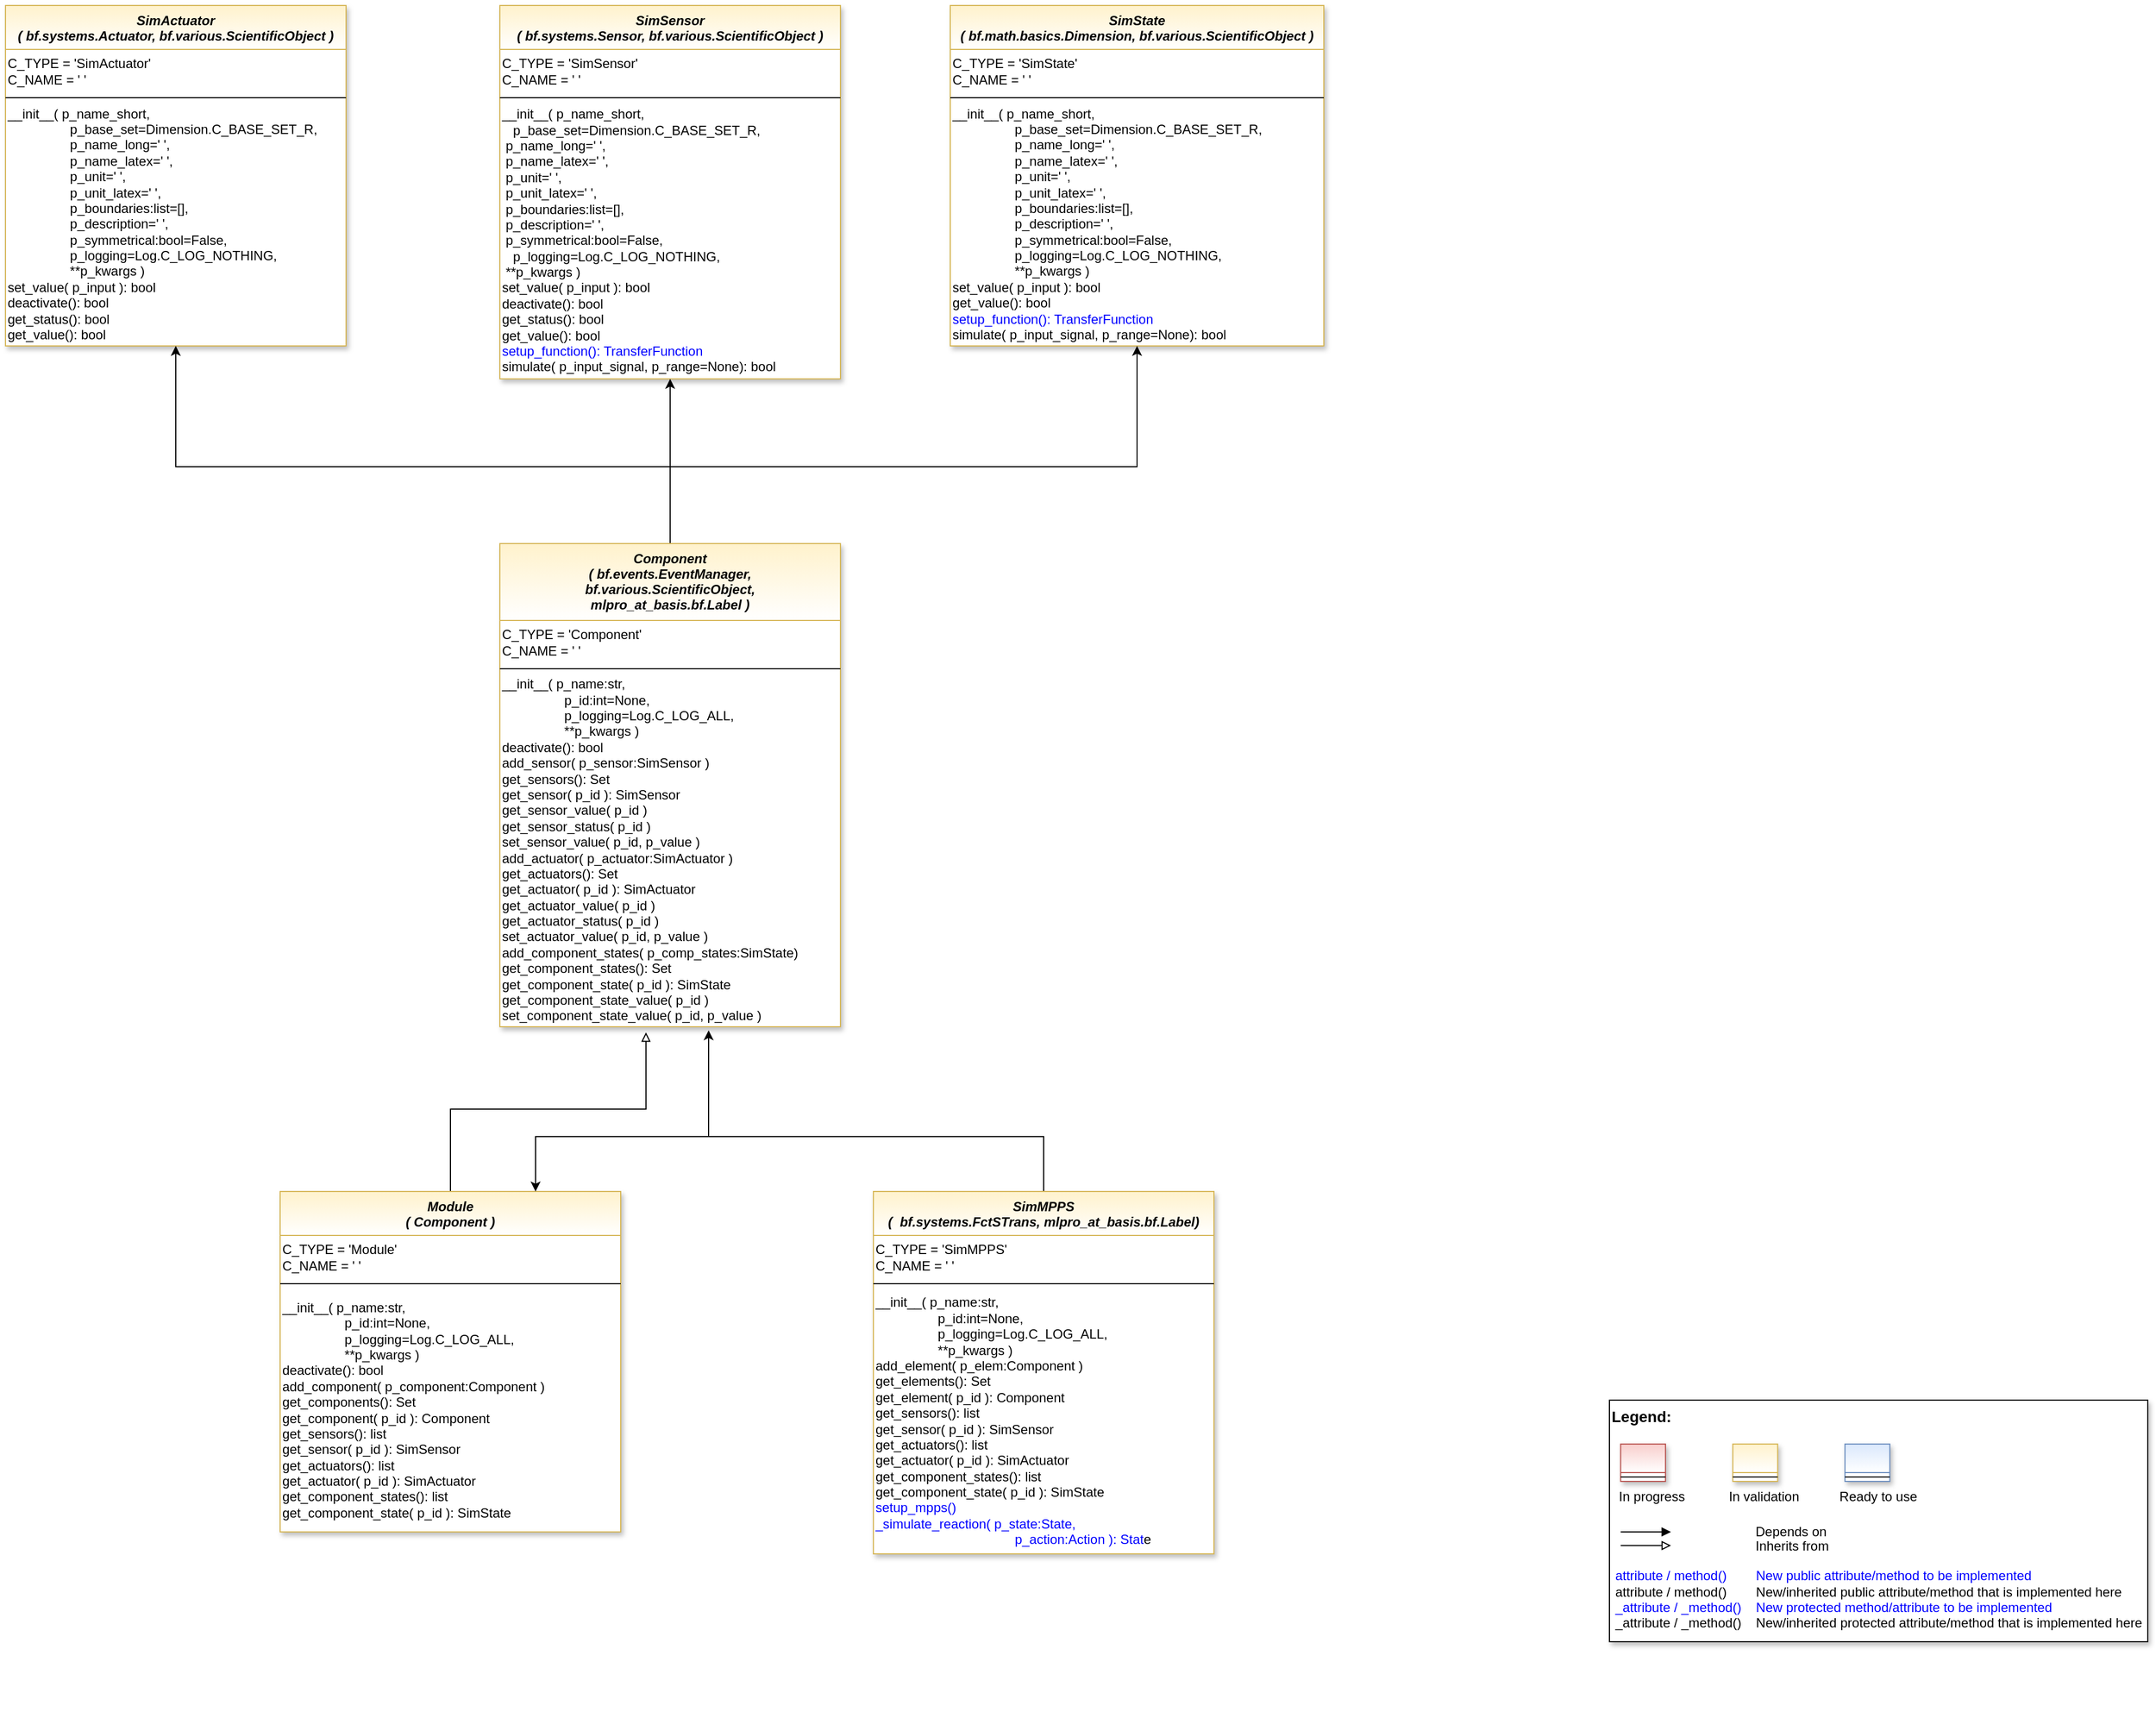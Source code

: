 <mxfile version="20.6.2" type="device"><diagram id="C5RBs43oDa-KdzZeNtuy" name="Page-1"><mxGraphModel dx="1422" dy="834" grid="1" gridSize="10" guides="1" tooltips="1" connect="1" arrows="1" fold="1" page="1" pageScale="1" pageWidth="2336" pageHeight="1654" math="0" shadow="0"><root><mxCell id="WIyWlLk6GJQsqaUBKTNV-0"/><mxCell id="WIyWlLk6GJQsqaUBKTNV-1" parent="WIyWlLk6GJQsqaUBKTNV-0"/><mxCell id="0DCWFAYMtEVJNfJJVhTo-0" value="" style="group" parent="WIyWlLk6GJQsqaUBKTNV-1" vertex="1" connectable="0"><mxGeometry x="1720" y="1350" width="490" height="220" as="geometry"/></mxCell><mxCell id="0DCWFAYMtEVJNfJJVhTo-1" value="&lt;font color=&quot;#000000&quot; size=&quot;1&quot;&gt;&lt;b style=&quot;font-size: 14px&quot;&gt;Legend:&lt;br&gt;&lt;/b&gt;&lt;/font&gt;&lt;br&gt;&lt;br&gt;&lt;br&gt;&lt;font color=&quot;#0000ff&quot; style=&quot;font-size: 6px&quot;&gt;&lt;br&gt;&lt;/font&gt;&lt;span style=&quot;color: rgb(0 , 0 , 0)&quot;&gt;&lt;font style=&quot;font-size: 4px&quot;&gt;&amp;nbsp; &amp;nbsp;&lt;/font&gt;&amp;nbsp;In progress&amp;nbsp; &amp;nbsp; &amp;nbsp; &amp;nbsp; &amp;nbsp; &amp;nbsp; In validation&amp;nbsp; &amp;nbsp; &amp;nbsp; &amp;nbsp; &amp;nbsp; &amp;nbsp;Ready to use&lt;/span&gt;&lt;font color=&quot;#000000&quot;&gt;&amp;nbsp;&lt;br&gt;&lt;/font&gt;&lt;font color=&quot;#0000ff&quot;&gt;&lt;br&gt;&lt;br&gt;&lt;br&gt;&lt;br&gt;&amp;nbsp;attribute / method()&amp;nbsp; &amp;nbsp; &amp;nbsp; &amp;nbsp; New public attribute/method to be implemented&lt;/font&gt;&lt;br&gt;&lt;font color=&quot;#000000&quot;&gt;&amp;nbsp;&lt;/font&gt;&lt;font color=&quot;#000000&quot;&gt;attribute / method()&lt;span&gt;&#9;&lt;/span&gt;&amp;nbsp; &amp;nbsp; &amp;nbsp; &amp;nbsp;New/inherited public attribute/method that is implemented here&lt;br&gt;&lt;/font&gt;&lt;font color=&quot;#0000ff&quot;&gt;&amp;nbsp;_attribute /&amp;nbsp;&lt;/font&gt;&lt;font color=&quot;#0000ff&quot;&gt;_method()&amp;nbsp; &amp;nbsp; New protected method/attribute to be implemented&lt;/font&gt;&lt;br&gt;&lt;font color=&quot;#000000&quot;&gt;&amp;nbsp;_attribute / _method()&amp;nbsp; &amp;nbsp; New/inherited protected attribute/method that is implemented here&lt;br&gt;&lt;/font&gt;&lt;font color=&quot;#000000&quot;&gt;&lt;br&gt;&lt;br&gt;&lt;br&gt;&lt;br&gt;&lt;br&gt;&lt;/font&gt;" style="text;html=1;align=left;verticalAlign=top;whiteSpace=wrap;rounded=0;fontColor=#006600;strokeColor=#000000;shadow=1;fillColor=#ffffff;" parent="0DCWFAYMtEVJNfJJVhTo-0" vertex="1"><mxGeometry width="490.0" height="220" as="geometry"/></mxCell><mxCell id="0DCWFAYMtEVJNfJJVhTo-2" value="Depends on" style="endArrow=block;html=1;labelPosition=right;verticalLabelPosition=middle;align=left;verticalAlign=middle;endFill=1;fontSize=12;" parent="0DCWFAYMtEVJNfJJVhTo-0" edge="1"><mxGeometry x="-1623.125" y="-2180" width="51.042" height="50" as="geometry"><mxPoint x="10.208" y="120.003" as="sourcePoint"/><mxPoint x="55.991" y="120.003" as="targetPoint"/><mxPoint x="98" as="offset"/><Array as="points"><mxPoint x="30.625" y="120"/></Array></mxGeometry></mxCell><mxCell id="0DCWFAYMtEVJNfJJVhTo-3" value="Inherits from" style="endArrow=block;html=1;labelPosition=right;verticalLabelPosition=middle;align=left;verticalAlign=middle;endFill=0;fontSize=12;" parent="0DCWFAYMtEVJNfJJVhTo-0" edge="1"><mxGeometry x="-1623.125" y="-2180" width="51.042" height="50" as="geometry"><mxPoint x="10.208" y="132.385" as="sourcePoint"/><mxPoint x="55.991" y="132.385" as="targetPoint"/><mxPoint x="98" y="1" as="offset"/></mxGeometry></mxCell><mxCell id="0DCWFAYMtEVJNfJJVhTo-4" value="" style="swimlane;fontStyle=3;align=center;verticalAlign=top;childLayout=stackLayout;horizontal=1;startSize=26;horizontalStack=0;resizeParent=1;resizeLast=0;collapsible=1;marginBottom=0;rounded=0;shadow=1;strokeWidth=1;fillColor=#f8cecc;strokeColor=#b85450;gradientColor=#ffffff;swimlaneFillColor=#ffffff;" parent="0DCWFAYMtEVJNfJJVhTo-0" vertex="1"><mxGeometry x="10.208" y="40" width="40.833" height="34" as="geometry"><mxRectangle x="230" y="140" width="160" height="26" as="alternateBounds"/></mxGeometry></mxCell><mxCell id="0DCWFAYMtEVJNfJJVhTo-5" value="" style="line;html=1;strokeWidth=1;align=left;verticalAlign=middle;spacingTop=-1;spacingLeft=3;spacingRight=3;rotatable=0;labelPosition=right;points=[];portConstraint=eastwest;" parent="0DCWFAYMtEVJNfJJVhTo-4" vertex="1"><mxGeometry y="26" width="40.833" height="8" as="geometry"/></mxCell><mxCell id="0DCWFAYMtEVJNfJJVhTo-6" value="" style="swimlane;fontStyle=3;align=center;verticalAlign=top;childLayout=stackLayout;horizontal=1;startSize=26;horizontalStack=0;resizeParent=1;resizeLast=0;collapsible=1;marginBottom=0;rounded=0;shadow=1;strokeWidth=1;fillColor=#fff2cc;strokeColor=#d6b656;gradientColor=#ffffff;swimlaneFillColor=#ffffff;" parent="0DCWFAYMtEVJNfJJVhTo-0" vertex="1"><mxGeometry x="112.292" y="40" width="40.833" height="34" as="geometry"><mxRectangle x="230" y="140" width="160" height="26" as="alternateBounds"/></mxGeometry></mxCell><mxCell id="0DCWFAYMtEVJNfJJVhTo-7" value="" style="line;html=1;strokeWidth=1;align=left;verticalAlign=middle;spacingTop=-1;spacingLeft=3;spacingRight=3;rotatable=0;labelPosition=right;points=[];portConstraint=eastwest;" parent="0DCWFAYMtEVJNfJJVhTo-6" vertex="1"><mxGeometry y="26" width="40.833" height="8" as="geometry"/></mxCell><mxCell id="0DCWFAYMtEVJNfJJVhTo-8" value="" style="swimlane;fontStyle=3;align=center;verticalAlign=top;childLayout=stackLayout;horizontal=1;startSize=26;horizontalStack=0;resizeParent=1;resizeLast=0;collapsible=1;marginBottom=0;rounded=0;shadow=1;strokeWidth=1;fillColor=#dae8fc;strokeColor=#6c8ebf;gradientColor=#ffffff;swimlaneFillColor=#ffffff;" parent="0DCWFAYMtEVJNfJJVhTo-0" vertex="1"><mxGeometry x="214.375" y="40" width="40.833" height="34" as="geometry"><mxRectangle x="230" y="140" width="160" height="26" as="alternateBounds"/></mxGeometry></mxCell><mxCell id="0DCWFAYMtEVJNfJJVhTo-9" value="" style="line;html=1;strokeWidth=1;align=left;verticalAlign=middle;spacingTop=-1;spacingLeft=3;spacingRight=3;rotatable=0;labelPosition=right;points=[];portConstraint=eastwest;" parent="0DCWFAYMtEVJNfJJVhTo-8" vertex="1"><mxGeometry y="26" width="40.833" height="8" as="geometry"/></mxCell><mxCell id="x-Rp9qp4rdqEKa-sH7-j-0" value="SimActuator&#10;( bf.systems.Actuator, bf.various.ScientificObject )" style="swimlane;fontStyle=3;align=center;verticalAlign=top;childLayout=stackLayout;horizontal=1;startSize=40;horizontalStack=0;resizeParent=1;resizeLast=0;collapsible=1;marginBottom=0;rounded=0;shadow=1;strokeWidth=1;fillColor=#fff2cc;strokeColor=#d6b656;swimlaneFillColor=#ffffff;gradientColor=#FFFFFF;" parent="WIyWlLk6GJQsqaUBKTNV-1" vertex="1"><mxGeometry x="260" y="80" width="310" height="310" as="geometry"><mxRectangle x="230" y="140" width="160" height="26" as="alternateBounds"/></mxGeometry></mxCell><mxCell id="x-Rp9qp4rdqEKa-sH7-j-1" value="&lt;span style=&quot;&quot;&gt;C_TYPE = 'SimActuator'&lt;br&gt;C_NAME = ' '&lt;br&gt;&lt;/span&gt;" style="text;html=1;strokeColor=none;fillColor=none;align=left;verticalAlign=middle;whiteSpace=wrap;rounded=0;" parent="x-Rp9qp4rdqEKa-sH7-j-0" vertex="1"><mxGeometry y="40" width="310" height="40" as="geometry"/></mxCell><mxCell id="x-Rp9qp4rdqEKa-sH7-j-2" value="" style="line;html=1;strokeWidth=1;align=left;verticalAlign=middle;spacingTop=-1;spacingLeft=3;spacingRight=3;rotatable=0;labelPosition=right;points=[];portConstraint=eastwest;fillColor=#f8cecc;strokeColor=#000000;" parent="x-Rp9qp4rdqEKa-sH7-j-0" vertex="1"><mxGeometry y="80" width="310" height="8" as="geometry"/></mxCell><mxCell id="x-Rp9qp4rdqEKa-sH7-j-3" value="__init__( p_name_short,&lt;br&gt;&amp;nbsp;&lt;span style=&quot;white-space: pre;&quot;&gt;&#9;&lt;/span&gt;&lt;span style=&quot;white-space: pre;&quot;&gt;&#9;&lt;/span&gt;&amp;nbsp;p_base_set=Dimension.C_BASE_SET_R,&lt;br&gt;&lt;span style=&quot;white-space: pre;&quot;&gt;&#9;&lt;/span&gt;&lt;span style=&quot;white-space: pre;&quot;&gt;&#9;&lt;/span&gt;&amp;nbsp;p_name_long=' ',&lt;br&gt;&lt;span style=&quot;white-space: pre;&quot;&gt;&#9;&lt;/span&gt;&lt;span style=&quot;white-space: pre;&quot;&gt;&#9;&lt;/span&gt;&amp;nbsp;p_name_latex=' ',&lt;br&gt;&lt;span style=&quot;white-space: pre;&quot;&gt;&#9;&lt;/span&gt;&lt;span style=&quot;white-space: pre;&quot;&gt;&#9;&lt;/span&gt;&amp;nbsp;p_unit=' ',&lt;br&gt;&lt;span style=&quot;white-space: pre;&quot;&gt;&#9;&lt;/span&gt;&lt;span style=&quot;white-space: pre;&quot;&gt;&#9;&lt;/span&gt;&amp;nbsp;p_unit_latex=' ',&lt;br&gt;&lt;span style=&quot;white-space: pre;&quot;&gt;&#9;&lt;/span&gt;&lt;span style=&quot;white-space: pre;&quot;&gt;&#9;&lt;/span&gt;&amp;nbsp;p_boundaries:list=[],&lt;br&gt;&lt;span style=&quot;white-space: pre;&quot;&gt;&#9;&lt;/span&gt;&lt;span style=&quot;white-space: pre;&quot;&gt;&#9;&lt;/span&gt;&amp;nbsp;p_description=' ',&lt;br&gt;&lt;span style=&quot;white-space: pre;&quot;&gt;&#9;&lt;/span&gt;&lt;span style=&quot;white-space: pre;&quot;&gt;&#9;&lt;/span&gt;&amp;nbsp;p_symmetrical:bool=False,&lt;br&gt;&amp;nbsp;&lt;span style=&quot;white-space: pre;&quot;&gt;&#9;&lt;/span&gt;&lt;span style=&quot;white-space: pre;&quot;&gt;&#9;&lt;/span&gt;&amp;nbsp;p_logging=Log.C_LOG_NOTHING,&lt;br&gt;&lt;span style=&quot;white-space: pre;&quot;&gt;&#9;&lt;/span&gt;&lt;span style=&quot;white-space: pre;&quot;&gt;&#9;&lt;/span&gt;&amp;nbsp;**p_kwargs )&lt;br&gt;set_value( p_input ): bool&lt;br&gt;deactivate(): bool&lt;br&gt;get_status(): bool&lt;br&gt;get_value(): bool" style="text;html=1;strokeColor=none;fillColor=none;align=left;verticalAlign=middle;whiteSpace=wrap;rounded=0;" parent="x-Rp9qp4rdqEKa-sH7-j-0" vertex="1"><mxGeometry y="88" width="310" height="222" as="geometry"/></mxCell><mxCell id="x-Rp9qp4rdqEKa-sH7-j-5" value="SimSensor&#10;( bf.systems.Sensor, bf.various.ScientificObject )" style="swimlane;fontStyle=3;align=center;verticalAlign=top;childLayout=stackLayout;horizontal=1;startSize=40;horizontalStack=0;resizeParent=1;resizeLast=0;collapsible=1;marginBottom=0;rounded=0;shadow=1;strokeWidth=1;fillColor=#fff2cc;strokeColor=#d6b656;swimlaneFillColor=#ffffff;gradientColor=#FFFFFF;" parent="WIyWlLk6GJQsqaUBKTNV-1" vertex="1"><mxGeometry x="710" y="80" width="310" height="340" as="geometry"><mxRectangle x="230" y="140" width="160" height="26" as="alternateBounds"/></mxGeometry></mxCell><mxCell id="x-Rp9qp4rdqEKa-sH7-j-6" value="&lt;span style=&quot;&quot;&gt;C_TYPE = 'SimSensor'&lt;br&gt;C_NAME = ' '&lt;br&gt;&lt;/span&gt;" style="text;html=1;strokeColor=none;fillColor=none;align=left;verticalAlign=middle;whiteSpace=wrap;rounded=0;" parent="x-Rp9qp4rdqEKa-sH7-j-5" vertex="1"><mxGeometry y="40" width="310" height="40" as="geometry"/></mxCell><mxCell id="x-Rp9qp4rdqEKa-sH7-j-7" value="" style="line;html=1;strokeWidth=1;align=left;verticalAlign=middle;spacingTop=-1;spacingLeft=3;spacingRight=3;rotatable=0;labelPosition=right;points=[];portConstraint=eastwest;fillColor=#f8cecc;strokeColor=#000000;" parent="x-Rp9qp4rdqEKa-sH7-j-5" vertex="1"><mxGeometry y="80" width="310" height="8" as="geometry"/></mxCell><mxCell id="x-Rp9qp4rdqEKa-sH7-j-8" value="__init__( p_name_short,&lt;br&gt;&amp;nbsp;&lt;span style=&quot;&quot;&gt;&#9;&lt;/span&gt;&lt;span style=&quot;&quot;&gt;&#9;&lt;/span&gt;&amp;nbsp;p_base_set=Dimension.C_BASE_SET_R,&lt;br&gt;&lt;span style=&quot;&quot;&gt;&#9;&lt;/span&gt;&lt;span style=&quot;&quot;&gt;&#9;&lt;/span&gt;&amp;nbsp;p_name_long=' ',&lt;br&gt;&lt;span style=&quot;&quot;&gt;&#9;&lt;/span&gt;&lt;span style=&quot;&quot;&gt;&#9;&lt;/span&gt;&amp;nbsp;p_name_latex=' ',&lt;br&gt;&lt;span style=&quot;&quot;&gt;&#9;&lt;/span&gt;&lt;span style=&quot;&quot;&gt;&#9;&lt;/span&gt;&amp;nbsp;p_unit=' ',&lt;br&gt;&lt;span style=&quot;&quot;&gt;&#9;&lt;/span&gt;&lt;span style=&quot;&quot;&gt;&#9;&lt;/span&gt;&amp;nbsp;p_unit_latex=' ',&lt;br&gt;&lt;span style=&quot;&quot;&gt;&#9;&lt;/span&gt;&lt;span style=&quot;&quot;&gt;&#9;&lt;/span&gt;&amp;nbsp;p_boundaries:list=[],&lt;br&gt;&lt;span style=&quot;&quot;&gt;&#9;&lt;/span&gt;&lt;span style=&quot;&quot;&gt;&#9;&lt;/span&gt;&amp;nbsp;p_description=' ',&lt;br&gt;&lt;span style=&quot;&quot;&gt;&#9;&lt;/span&gt;&lt;span style=&quot;&quot;&gt;&#9;&lt;/span&gt;&amp;nbsp;p_symmetrical:bool=False,&lt;br&gt;&amp;nbsp;&lt;span style=&quot;&quot;&gt;&#9;&lt;/span&gt;&lt;span style=&quot;&quot;&gt;&#9;&lt;/span&gt;&amp;nbsp;p_logging=Log.C_LOG_NOTHING,&lt;br&gt;&lt;span style=&quot;&quot;&gt;&#9;&lt;/span&gt;&lt;span style=&quot;&quot;&gt;&#9;&lt;/span&gt;&amp;nbsp;**p_kwargs )&lt;br&gt;set_value( p_input ): bool&lt;br&gt;deactivate(): bool&lt;br&gt;get_status(): bool&lt;br&gt;get_value(): bool&lt;br&gt;&lt;font color=&quot;#0000ff&quot;&gt;setup_function(): TransferFunction&lt;/font&gt;&lt;br&gt;simulate( p_input_signal, p_range=None): bool" style="text;html=1;strokeColor=none;fillColor=none;align=left;verticalAlign=middle;whiteSpace=wrap;rounded=0;" parent="x-Rp9qp4rdqEKa-sH7-j-5" vertex="1"><mxGeometry y="88" width="310" height="252" as="geometry"/></mxCell><mxCell id="x-Rp9qp4rdqEKa-sH7-j-9" value="SimState&#10;( bf.math.basics.Dimension, bf.various.ScientificObject )" style="swimlane;fontStyle=3;align=center;verticalAlign=top;childLayout=stackLayout;horizontal=1;startSize=40;horizontalStack=0;resizeParent=1;resizeLast=0;collapsible=1;marginBottom=0;rounded=0;shadow=1;strokeWidth=1;fillColor=#fff2cc;strokeColor=#d6b656;swimlaneFillColor=#ffffff;gradientColor=#FFFFFF;" parent="WIyWlLk6GJQsqaUBKTNV-1" vertex="1"><mxGeometry x="1120" y="80" width="340" height="310" as="geometry"><mxRectangle x="230" y="140" width="160" height="26" as="alternateBounds"/></mxGeometry></mxCell><mxCell id="x-Rp9qp4rdqEKa-sH7-j-10" value="&lt;span style=&quot;&quot;&gt;C_TYPE = 'SimState'&lt;br&gt;C_NAME = ' '&lt;br&gt;&lt;/span&gt;" style="text;html=1;strokeColor=none;fillColor=none;align=left;verticalAlign=middle;whiteSpace=wrap;rounded=0;" parent="x-Rp9qp4rdqEKa-sH7-j-9" vertex="1"><mxGeometry y="40" width="340" height="40" as="geometry"/></mxCell><mxCell id="x-Rp9qp4rdqEKa-sH7-j-11" value="" style="line;html=1;strokeWidth=1;align=left;verticalAlign=middle;spacingTop=-1;spacingLeft=3;spacingRight=3;rotatable=0;labelPosition=right;points=[];portConstraint=eastwest;fillColor=#f8cecc;strokeColor=#000000;" parent="x-Rp9qp4rdqEKa-sH7-j-9" vertex="1"><mxGeometry y="80" width="340" height="8" as="geometry"/></mxCell><mxCell id="x-Rp9qp4rdqEKa-sH7-j-12" value="__init__( p_name_short,&lt;br&gt;&amp;nbsp;&lt;span style=&quot;white-space: pre;&quot;&gt;&#9;&lt;/span&gt;&lt;span style=&quot;white-space: pre;&quot;&gt;&#9;&lt;/span&gt;&amp;nbsp;p_base_set=Dimension.C_BASE_SET_R,&lt;br&gt;&lt;span style=&quot;white-space: pre;&quot;&gt;&#9;&lt;/span&gt;&lt;span style=&quot;white-space: pre;&quot;&gt;&#9;&lt;/span&gt;&amp;nbsp;p_name_long=' ',&lt;br&gt;&lt;span style=&quot;white-space: pre;&quot;&gt;&#9;&lt;/span&gt;&lt;span style=&quot;white-space: pre;&quot;&gt;&#9;&lt;/span&gt;&amp;nbsp;p_name_latex=' ',&lt;br&gt;&lt;span style=&quot;white-space: pre;&quot;&gt;&#9;&lt;/span&gt;&lt;span style=&quot;white-space: pre;&quot;&gt;&#9;&lt;/span&gt;&amp;nbsp;p_unit=' ',&lt;br&gt;&lt;span style=&quot;white-space: pre;&quot;&gt;&#9;&lt;/span&gt;&lt;span style=&quot;white-space: pre;&quot;&gt;&#9;&lt;/span&gt;&amp;nbsp;p_unit_latex=' ',&lt;br&gt;&lt;span style=&quot;white-space: pre;&quot;&gt;&#9;&lt;/span&gt;&lt;span style=&quot;white-space: pre;&quot;&gt;&#9;&lt;/span&gt;&amp;nbsp;p_boundaries:list=[],&lt;br&gt;&lt;span style=&quot;white-space: pre;&quot;&gt;&#9;&lt;/span&gt;&lt;span style=&quot;white-space: pre;&quot;&gt;&#9;&lt;/span&gt;&amp;nbsp;p_description=' ',&lt;br&gt;&lt;span style=&quot;white-space: pre;&quot;&gt;&#9;&lt;/span&gt;&lt;span style=&quot;white-space: pre;&quot;&gt;&#9;&lt;/span&gt;&amp;nbsp;p_symmetrical:bool=False,&lt;br&gt;&amp;nbsp;&lt;span style=&quot;white-space: pre;&quot;&gt;&#9;&lt;/span&gt;&lt;span style=&quot;white-space: pre;&quot;&gt;&#9;&lt;/span&gt;&amp;nbsp;p_logging=Log.C_LOG_NOTHING,&lt;br&gt;&lt;span style=&quot;white-space: pre;&quot;&gt;&#9;&lt;/span&gt;&lt;span style=&quot;white-space: pre;&quot;&gt;&#9;&lt;/span&gt;&amp;nbsp;**p_kwargs )&lt;br&gt;set_value( p_input ): bool&lt;br&gt;get_value(): bool&lt;br&gt;&lt;font color=&quot;#0000ff&quot;&gt;setup_function(): TransferFunction&lt;/font&gt;&lt;br&gt;simulate( p_input_signal, p_range=None): bool" style="text;html=1;strokeColor=none;fillColor=none;align=left;verticalAlign=middle;whiteSpace=wrap;rounded=0;" parent="x-Rp9qp4rdqEKa-sH7-j-9" vertex="1"><mxGeometry y="88" width="340" height="222" as="geometry"/></mxCell><mxCell id="x-Rp9qp4rdqEKa-sH7-j-28" style="edgeStyle=orthogonalEdgeStyle;rounded=0;orthogonalLoop=1;jettySize=auto;html=1;exitX=0.5;exitY=0;exitDx=0;exitDy=0;entryX=0.5;entryY=1;entryDx=0;entryDy=0;fontColor=#0000FF;endArrow=classic;endFill=1;" parent="WIyWlLk6GJQsqaUBKTNV-1" source="x-Rp9qp4rdqEKa-sH7-j-15" target="x-Rp9qp4rdqEKa-sH7-j-8" edge="1"><mxGeometry relative="1" as="geometry"/></mxCell><mxCell id="x-Rp9qp4rdqEKa-sH7-j-29" style="edgeStyle=orthogonalEdgeStyle;rounded=0;orthogonalLoop=1;jettySize=auto;html=1;exitX=0.5;exitY=0;exitDx=0;exitDy=0;entryX=0.5;entryY=1;entryDx=0;entryDy=0;fontColor=#0000FF;endArrow=classic;endFill=1;" parent="WIyWlLk6GJQsqaUBKTNV-1" source="x-Rp9qp4rdqEKa-sH7-j-15" target="x-Rp9qp4rdqEKa-sH7-j-12" edge="1"><mxGeometry relative="1" as="geometry"><Array as="points"><mxPoint x="865" y="500"/><mxPoint x="1290" y="500"/></Array></mxGeometry></mxCell><mxCell id="x-Rp9qp4rdqEKa-sH7-j-30" style="edgeStyle=orthogonalEdgeStyle;rounded=0;orthogonalLoop=1;jettySize=auto;html=1;exitX=0.5;exitY=0;exitDx=0;exitDy=0;entryX=0.5;entryY=1;entryDx=0;entryDy=0;fontColor=#0000FF;endArrow=classic;endFill=1;" parent="WIyWlLk6GJQsqaUBKTNV-1" source="x-Rp9qp4rdqEKa-sH7-j-15" target="x-Rp9qp4rdqEKa-sH7-j-3" edge="1"><mxGeometry relative="1" as="geometry"><Array as="points"><mxPoint x="865" y="500"/><mxPoint x="415" y="500"/></Array></mxGeometry></mxCell><mxCell id="x-Rp9qp4rdqEKa-sH7-j-15" value="Component&#10;( bf.events.EventManager,&#10;bf.various.ScientificObject,&#10;mlpro_at_basis.bf.Label )" style="swimlane;fontStyle=3;align=center;verticalAlign=top;childLayout=stackLayout;horizontal=1;startSize=70;horizontalStack=0;resizeParent=1;resizeLast=0;collapsible=1;marginBottom=0;rounded=0;shadow=1;strokeWidth=1;fillColor=#fff2cc;strokeColor=#d6b656;swimlaneFillColor=#ffffff;gradientColor=#FFFFFF;" parent="WIyWlLk6GJQsqaUBKTNV-1" vertex="1"><mxGeometry x="710" y="570" width="310" height="440" as="geometry"><mxRectangle x="230" y="140" width="160" height="26" as="alternateBounds"/></mxGeometry></mxCell><mxCell id="x-Rp9qp4rdqEKa-sH7-j-16" value="&lt;span style=&quot;&quot;&gt;C_TYPE = 'Component'&lt;br&gt;C_NAME = ' '&lt;br&gt;&lt;/span&gt;" style="text;html=1;strokeColor=none;fillColor=none;align=left;verticalAlign=middle;whiteSpace=wrap;rounded=0;" parent="x-Rp9qp4rdqEKa-sH7-j-15" vertex="1"><mxGeometry y="70" width="310" height="40" as="geometry"/></mxCell><mxCell id="x-Rp9qp4rdqEKa-sH7-j-17" value="" style="line;html=1;strokeWidth=1;align=left;verticalAlign=middle;spacingTop=-1;spacingLeft=3;spacingRight=3;rotatable=0;labelPosition=right;points=[];portConstraint=eastwest;fillColor=#f8cecc;strokeColor=#000000;" parent="x-Rp9qp4rdqEKa-sH7-j-15" vertex="1"><mxGeometry y="110" width="310" height="8" as="geometry"/></mxCell><mxCell id="x-Rp9qp4rdqEKa-sH7-j-18" value="__init__( p_name:str,&lt;br&gt;&lt;span style=&quot;white-space: pre;&quot;&gt;&#9;&lt;/span&gt;&lt;span style=&quot;white-space: pre;&quot;&gt;&#9;&lt;/span&gt;&amp;nbsp;p_id:int=None,&lt;br&gt;&amp;nbsp;&lt;span style=&quot;white-space: pre;&quot;&gt;&#9;&lt;/span&gt;&lt;span style=&quot;white-space: pre;&quot;&gt;&#9;&lt;/span&gt;&amp;nbsp;p_logging=Log.C_LOG_ALL,&lt;br&gt;&lt;span style=&quot;white-space: pre;&quot;&gt;&#9;&lt;/span&gt;&lt;span style=&quot;white-space: pre;&quot;&gt;&#9;&lt;/span&gt;&amp;nbsp;**p_kwargs )&lt;br&gt;deactivate(): bool&lt;br&gt;add_sensor( p_sensor:SimSensor )&lt;br&gt;get_sensors(): Set&lt;br&gt;get_sensor( p_id ): SimSensor&lt;br&gt;get_sensor_value( p_id )&lt;br&gt;get_sensor_status( p_id )&lt;br&gt;set_sensor_value( p_id, p_value )&lt;br&gt;add_actuator( p_actuator:SimActuator )&lt;br&gt;get_actuators(): Set&lt;br&gt;get_actuator( p_id ): SimActuator&lt;br&gt;get_actuator_value( p_id )&lt;br&gt;get_actuator_status( p_id )&lt;br&gt;set_actuator_value( p_id, p_value )&lt;br&gt;add_component_states( p_comp_states:SimState)&lt;br&gt;get_component_states(): Set&lt;br&gt;get_component_state( p_id ): SimState&lt;br&gt;get_component_state_value( p_id )&lt;br&gt;set_component_state_value( p_id, p_value )" style="text;html=1;strokeColor=none;fillColor=none;align=left;verticalAlign=middle;whiteSpace=wrap;rounded=0;" parent="x-Rp9qp4rdqEKa-sH7-j-15" vertex="1"><mxGeometry y="118" width="310" height="322" as="geometry"/></mxCell><mxCell id="x-Rp9qp4rdqEKa-sH7-j-27" style="edgeStyle=orthogonalEdgeStyle;rounded=0;orthogonalLoop=1;jettySize=auto;html=1;entryX=0.429;entryY=1.016;entryDx=0;entryDy=0;entryPerimeter=0;fontColor=#0000FF;endArrow=block;endFill=0;" parent="WIyWlLk6GJQsqaUBKTNV-1" source="x-Rp9qp4rdqEKa-sH7-j-19" target="x-Rp9qp4rdqEKa-sH7-j-18" edge="1"><mxGeometry relative="1" as="geometry"/></mxCell><mxCell id="x-Rp9qp4rdqEKa-sH7-j-19" value="Module&#10;( Component )" style="swimlane;fontStyle=3;align=center;verticalAlign=top;childLayout=stackLayout;horizontal=1;startSize=40;horizontalStack=0;resizeParent=1;resizeLast=0;collapsible=1;marginBottom=0;rounded=0;shadow=1;strokeWidth=1;fillColor=#fff2cc;strokeColor=#d6b656;swimlaneFillColor=#ffffff;gradientColor=#FFFFFF;" parent="WIyWlLk6GJQsqaUBKTNV-1" vertex="1"><mxGeometry x="510" y="1160" width="310" height="310" as="geometry"><mxRectangle x="230" y="140" width="160" height="26" as="alternateBounds"/></mxGeometry></mxCell><mxCell id="x-Rp9qp4rdqEKa-sH7-j-20" value="&lt;span style=&quot;&quot;&gt;C_TYPE = 'Module'&lt;br&gt;C_NAME = ' '&lt;br&gt;&lt;/span&gt;" style="text;html=1;strokeColor=none;fillColor=none;align=left;verticalAlign=middle;whiteSpace=wrap;rounded=0;" parent="x-Rp9qp4rdqEKa-sH7-j-19" vertex="1"><mxGeometry y="40" width="310" height="40" as="geometry"/></mxCell><mxCell id="x-Rp9qp4rdqEKa-sH7-j-21" value="" style="line;html=1;strokeWidth=1;align=left;verticalAlign=middle;spacingTop=-1;spacingLeft=3;spacingRight=3;rotatable=0;labelPosition=right;points=[];portConstraint=eastwest;fillColor=#f8cecc;strokeColor=#000000;" parent="x-Rp9qp4rdqEKa-sH7-j-19" vertex="1"><mxGeometry y="80" width="310" height="8" as="geometry"/></mxCell><mxCell id="x-Rp9qp4rdqEKa-sH7-j-22" value="__init__( p_name:str,&lt;br&gt;&lt;span style=&quot;white-space: pre;&quot;&gt;&#9;&lt;/span&gt;&lt;span style=&quot;white-space: pre;&quot;&gt;&#9;&lt;/span&gt;&amp;nbsp;p_id:int=None,&lt;br&gt;&amp;nbsp;&lt;span style=&quot;white-space: pre;&quot;&gt;&#9;&lt;/span&gt;&lt;span style=&quot;white-space: pre;&quot;&gt;&#9;&lt;/span&gt;&amp;nbsp;p_logging=Log.C_LOG_ALL,&lt;br&gt;&lt;span style=&quot;white-space: pre;&quot;&gt;&#9;&lt;/span&gt;&lt;span style=&quot;white-space: pre;&quot;&gt;&#9;&lt;/span&gt;&amp;nbsp;**p_kwargs )&lt;br&gt;deactivate(): bool&lt;br&gt;add_component( p_component:Component )&lt;br&gt;get_components(): Set&lt;br&gt;get_component( p_id ): Component&lt;br&gt;get_sensors(): list&lt;br&gt;get_sensor( p_id ): SimSensor&lt;br&gt;get_actuators(): list&lt;br&gt;get_actuator( p_id ): SimActuator&lt;br&gt;get_component_states(): list&lt;br&gt;get_component_state( p_id ): SimState" style="text;html=1;strokeColor=none;fillColor=none;align=left;verticalAlign=middle;whiteSpace=wrap;rounded=0;" parent="x-Rp9qp4rdqEKa-sH7-j-19" vertex="1"><mxGeometry y="88" width="310" height="222" as="geometry"/></mxCell><mxCell id="x-Rp9qp4rdqEKa-sH7-j-31" style="edgeStyle=orthogonalEdgeStyle;rounded=0;orthogonalLoop=1;jettySize=auto;html=1;exitX=0.5;exitY=0;exitDx=0;exitDy=0;entryX=0.613;entryY=1.01;entryDx=0;entryDy=0;entryPerimeter=0;fontColor=#0000FF;endArrow=classic;endFill=1;" parent="WIyWlLk6GJQsqaUBKTNV-1" source="x-Rp9qp4rdqEKa-sH7-j-23" target="x-Rp9qp4rdqEKa-sH7-j-18" edge="1"><mxGeometry relative="1" as="geometry"><Array as="points"><mxPoint x="1205" y="1110"/><mxPoint x="900" y="1110"/></Array></mxGeometry></mxCell><mxCell id="x-Rp9qp4rdqEKa-sH7-j-33" style="edgeStyle=orthogonalEdgeStyle;rounded=0;orthogonalLoop=1;jettySize=auto;html=1;exitX=0.5;exitY=0;exitDx=0;exitDy=0;entryX=0.75;entryY=0;entryDx=0;entryDy=0;fontColor=#0000FF;endArrow=classic;endFill=1;" parent="WIyWlLk6GJQsqaUBKTNV-1" source="x-Rp9qp4rdqEKa-sH7-j-23" target="x-Rp9qp4rdqEKa-sH7-j-19" edge="1"><mxGeometry relative="1" as="geometry"><Array as="points"><mxPoint x="1205" y="1110"/><mxPoint x="743" y="1110"/></Array></mxGeometry></mxCell><mxCell id="x-Rp9qp4rdqEKa-sH7-j-23" value="SimMPPS&#10;(  bf.systems.FctSTrans, mlpro_at_basis.bf.Label)" style="swimlane;fontStyle=3;align=center;verticalAlign=top;childLayout=stackLayout;horizontal=1;startSize=40;horizontalStack=0;resizeParent=1;resizeLast=0;collapsible=1;marginBottom=0;rounded=0;shadow=1;strokeWidth=1;fillColor=#fff2cc;strokeColor=#d6b656;swimlaneFillColor=#ffffff;gradientColor=#FFFFFF;" parent="WIyWlLk6GJQsqaUBKTNV-1" vertex="1"><mxGeometry x="1050" y="1160" width="310" height="330" as="geometry"><mxRectangle x="230" y="140" width="160" height="26" as="alternateBounds"/></mxGeometry></mxCell><mxCell id="x-Rp9qp4rdqEKa-sH7-j-24" value="&lt;span style=&quot;&quot;&gt;C_TYPE = 'SimMPPS'&lt;br&gt;C_NAME = ' '&lt;br&gt;&lt;/span&gt;" style="text;html=1;strokeColor=none;fillColor=none;align=left;verticalAlign=middle;whiteSpace=wrap;rounded=0;" parent="x-Rp9qp4rdqEKa-sH7-j-23" vertex="1"><mxGeometry y="40" width="310" height="40" as="geometry"/></mxCell><mxCell id="x-Rp9qp4rdqEKa-sH7-j-25" value="" style="line;html=1;strokeWidth=1;align=left;verticalAlign=middle;spacingTop=-1;spacingLeft=3;spacingRight=3;rotatable=0;labelPosition=right;points=[];portConstraint=eastwest;fillColor=#f8cecc;strokeColor=#000000;" parent="x-Rp9qp4rdqEKa-sH7-j-23" vertex="1"><mxGeometry y="80" width="310" height="8" as="geometry"/></mxCell><mxCell id="x-Rp9qp4rdqEKa-sH7-j-26" value="__init__( p_name:str,&lt;br&gt;&lt;span style=&quot;&quot;&gt;&#9;&lt;/span&gt;&lt;span style=&quot;&quot;&gt;&#9;&lt;/span&gt;&amp;nbsp;&lt;span style=&quot;white-space: pre;&quot;&gt;&#9;&lt;/span&gt;&lt;span style=&quot;white-space: pre;&quot;&gt;&#9;&lt;/span&gt;&amp;nbsp;p_id:int=None,&lt;br&gt;&amp;nbsp;&lt;span style=&quot;&quot;&gt;&#9;&lt;/span&gt;&lt;span style=&quot;&quot;&gt;&#9;&lt;/span&gt;&amp;nbsp;&lt;span style=&quot;white-space: pre;&quot;&gt;&#9;&lt;/span&gt;&lt;span style=&quot;white-space: pre;&quot;&gt;&#9;&lt;/span&gt;&amp;nbsp;p_logging=Log.C_LOG_ALL,&lt;br&gt;&lt;span style=&quot;&quot;&gt;&#9;&lt;/span&gt;&lt;span style=&quot;&quot;&gt;&#9;&lt;/span&gt;&amp;nbsp;&lt;span style=&quot;white-space: pre;&quot;&gt;&#9;&lt;/span&gt;&lt;span style=&quot;white-space: pre;&quot;&gt;&#9;&lt;/span&gt;&amp;nbsp;**p_kwargs )&lt;br&gt;add_element( p_elem:Component )&lt;br&gt;get_elements(): Set&lt;br&gt;get_element( p_id ): Component&lt;br&gt;get_sensors(): list&lt;br&gt;get_sensor( p_id ): SimSensor&lt;br&gt;get_actuators(): list&lt;br&gt;get_actuator( p_id ): SimActuator&lt;br&gt;get_component_states(): list&lt;br&gt;get_component_state( p_id ): SimState&lt;br&gt;&lt;font color=&quot;#0000ff&quot;&gt;setup_mpps()&lt;br&gt;_simulate_reaction( p_state:State,&lt;br&gt;&lt;span style=&quot;white-space: pre;&quot;&gt;&#9;&lt;/span&gt;&lt;span style=&quot;white-space: pre;&quot;&gt;&#9;&lt;/span&gt;&lt;span style=&quot;white-space: pre;&quot;&gt;&#9;&lt;/span&gt;&lt;span style=&quot;white-space: pre;&quot;&gt;&#9;&lt;/span&gt;&amp;nbsp; &amp;nbsp; &amp;nbsp; p_action:Action ): Stat&lt;/font&gt;e" style="text;html=1;strokeColor=none;fillColor=none;align=left;verticalAlign=middle;whiteSpace=wrap;rounded=0;" parent="x-Rp9qp4rdqEKa-sH7-j-23" vertex="1"><mxGeometry y="88" width="310" height="242" as="geometry"/></mxCell></root></mxGraphModel></diagram></mxfile>